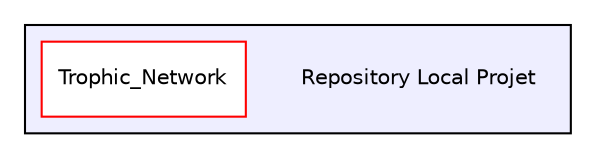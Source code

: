 digraph "C:/Users/ququq/Desktop/Repository Local Projet" {
  compound=true
  node [ fontsize="10", fontname="Helvetica"];
  edge [ labelfontsize="10", labelfontname="Helvetica"];
  subgraph clusterdir_9b620fd3b223af94f4d6000eb872a50c {
    graph [ bgcolor="#eeeeff", pencolor="black", label="" URL="dir_9b620fd3b223af94f4d6000eb872a50c.html"];
    dir_9b620fd3b223af94f4d6000eb872a50c [shape=plaintext label="Repository Local Projet"];
    dir_9030cdca5aeddc1fcb3a2c9bcb6872d7 [shape=box label="Trophic_Network" color="red" fillcolor="white" style="filled" URL="dir_9030cdca5aeddc1fcb3a2c9bcb6872d7.html"];
  }
}
